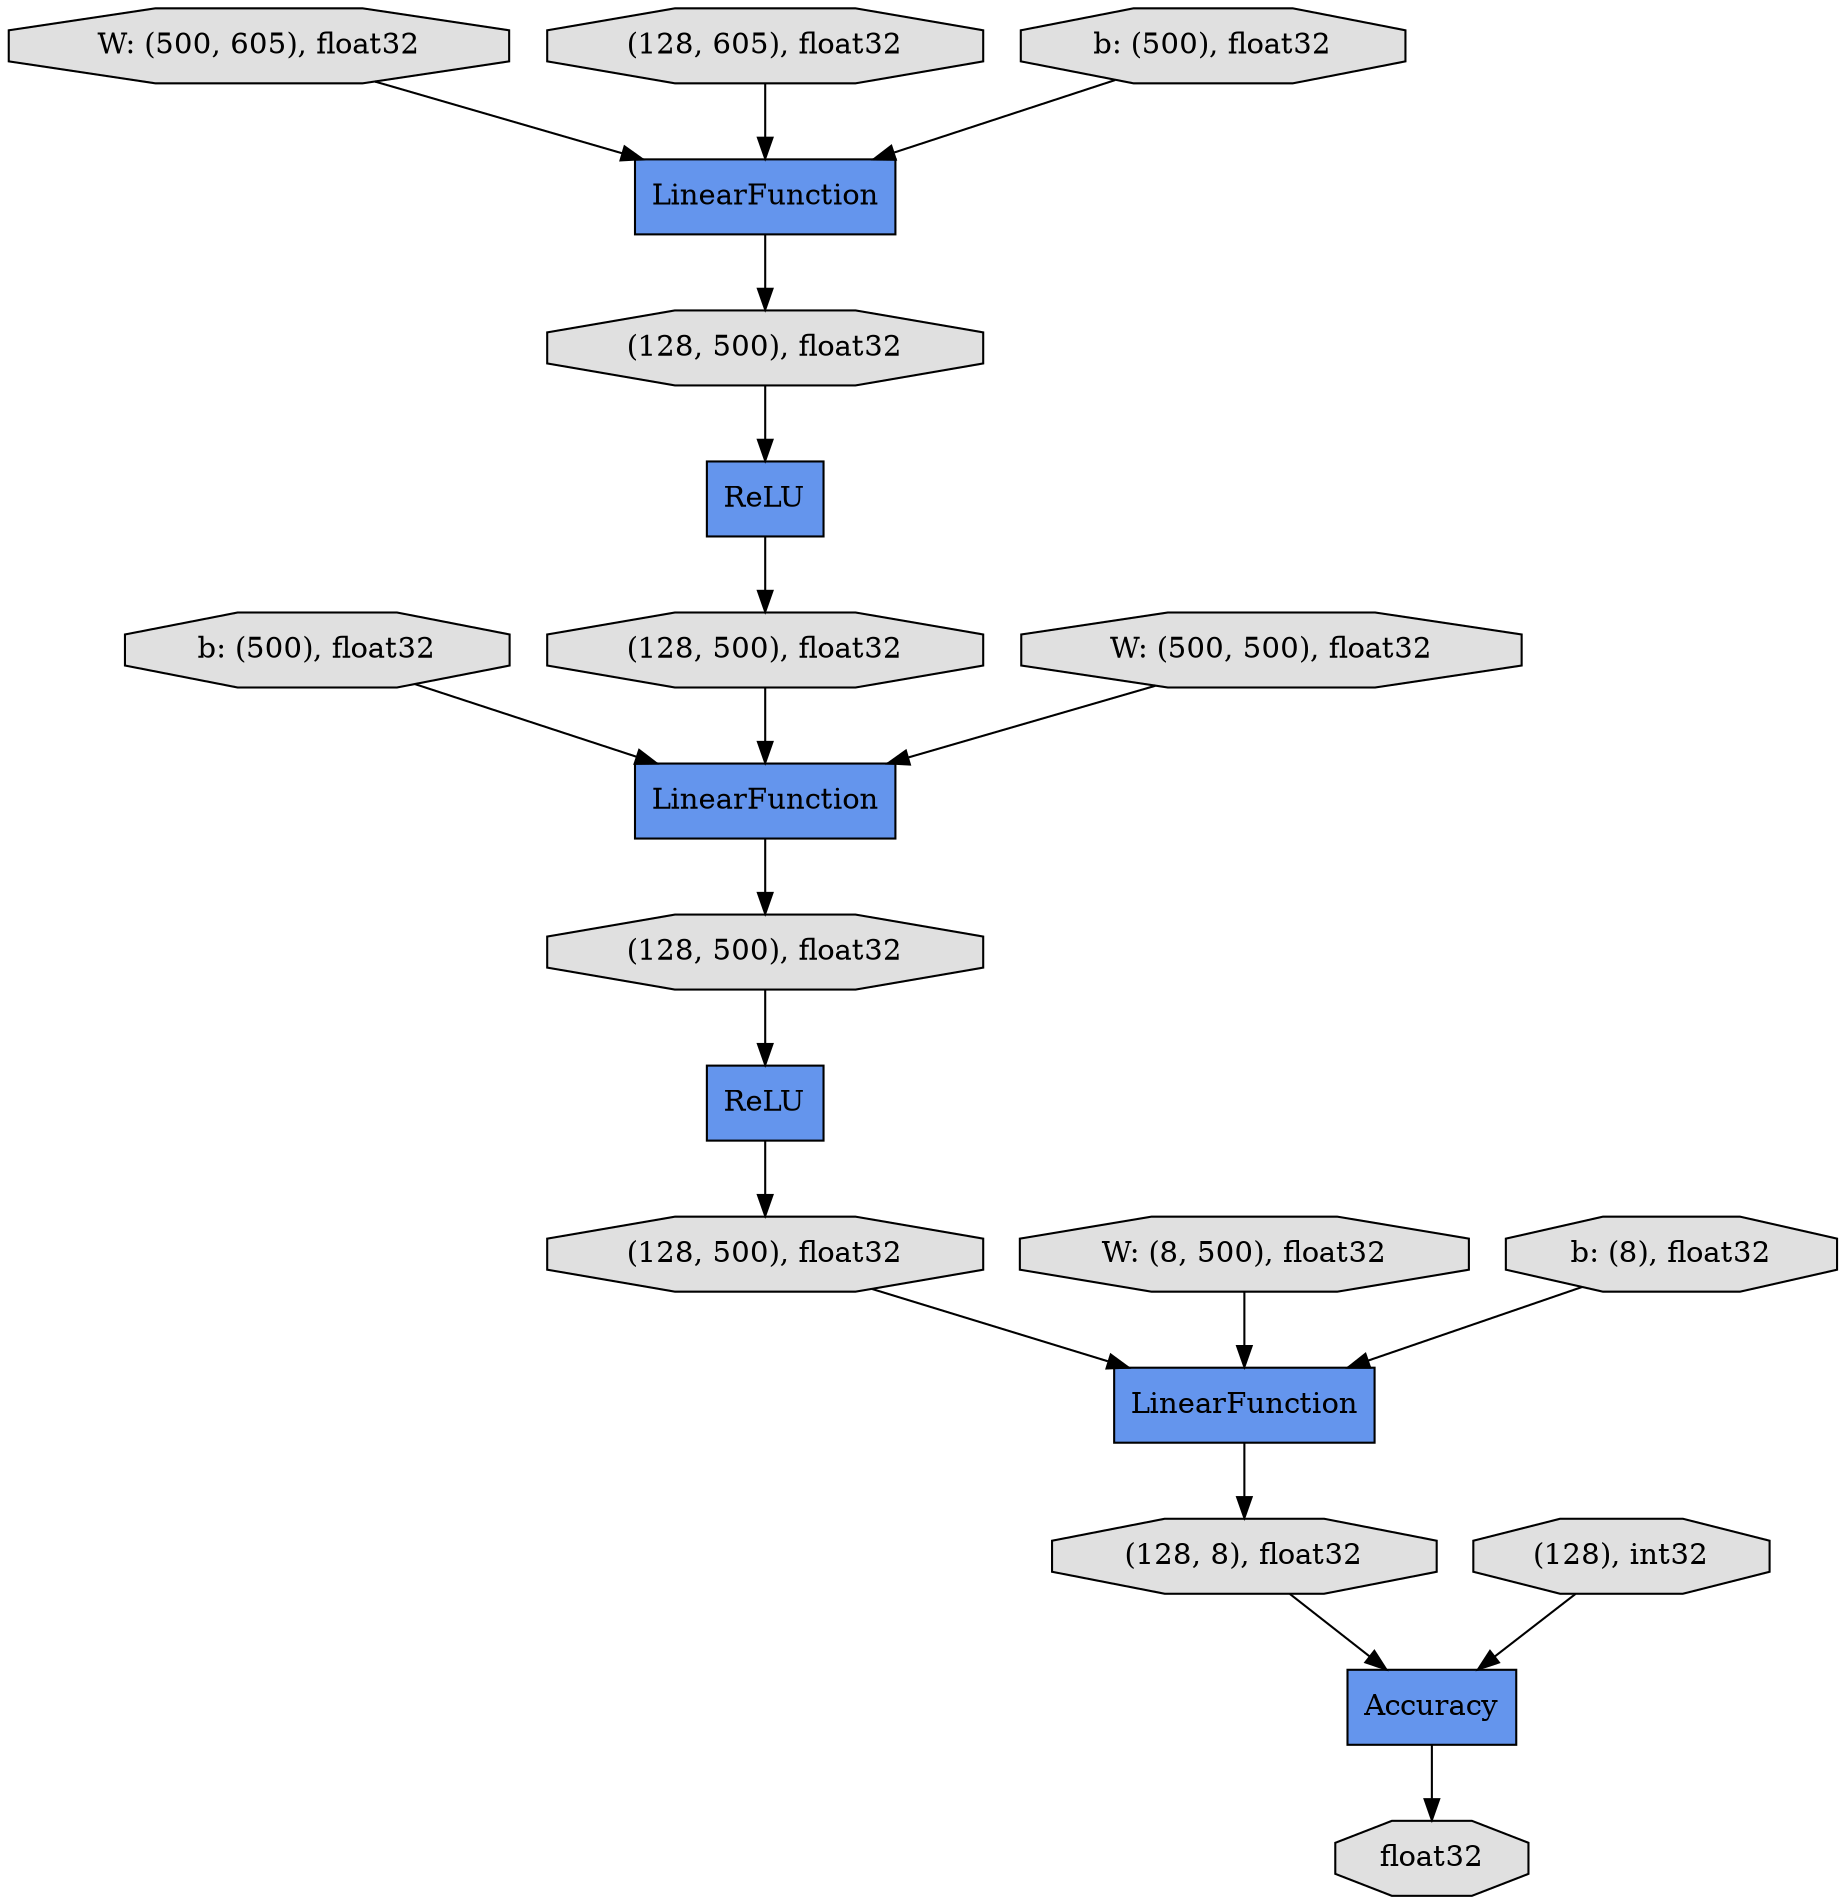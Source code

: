 digraph graphname{rankdir=TB;4594566160 [shape="record",style="filled",fillcolor="#6495ED",label="Accuracy"];4594568528 [shape="record",style="filled",fillcolor="#6495ED",label="LinearFunction"];4594567888 [shape="octagon",style="filled",fillcolor="#E0E0E0",label="(128, 500), float32"];4594520144 [shape="octagon",style="filled",fillcolor="#E0E0E0",label="b: (500), float32"];4594568464 [shape="record",style="filled",fillcolor="#6495ED",label="ReLU"];4595306640 [shape="octagon",style="filled",fillcolor="#E0E0E0",label="float32"];4570620304 [shape="octagon",style="filled",fillcolor="#E0E0E0",label="W: (500, 605), float32"];4594566864 [shape="octagon",style="filled",fillcolor="#E0E0E0",label="(128, 8), float32"];4594566096 [shape="octagon",style="filled",fillcolor="#E0E0E0",label="(128, 500), float32"];4594568144 [shape="octagon",style="filled",fillcolor="#E0E0E0",label="(128, 605), float32"];4594567952 [shape="octagon",style="filled",fillcolor="#E0E0E0",label="(128, 500), float32"];4570620816 [shape="octagon",style="filled",fillcolor="#E0E0E0",label="b: (500), float32"];4594567504 [shape="record",style="filled",fillcolor="#6495ED",label="LinearFunction"];4594568336 [shape="record",style="filled",fillcolor="#6495ED",label="ReLU"];4594522512 [shape="octagon",style="filled",fillcolor="#E0E0E0",label="W: (8, 500), float32"];4594568848 [shape="record",style="filled",fillcolor="#6495ED",label="LinearFunction"];4594520208 [shape="octagon",style="filled",fillcolor="#E0E0E0",label="W: (500, 500), float32"];4594569168 [shape="octagon",style="filled",fillcolor="#E0E0E0",label="(128), int32"];4594566480 [shape="octagon",style="filled",fillcolor="#E0E0E0",label="(128, 500), float32"];4594522832 [shape="octagon",style="filled",fillcolor="#E0E0E0",label="b: (8), float32"];4594566864 -> 4594566160;4594568528 -> 4594566480;4594568336 -> 4594566096;4594566480 -> 4594568336;4594520208 -> 4594568528;4594567952 -> 4594568528;4594566096 -> 4594567504;4594522832 -> 4594567504;4570620304 -> 4594568848;4594569168 -> 4594566160;4594567888 -> 4594568464;4594566160 -> 4595306640;4570620816 -> 4594568848;4594568144 -> 4594568848;4594568464 -> 4594567952;4594522512 -> 4594567504;4594568848 -> 4594567888;4594567504 -> 4594566864;4594520144 -> 4594568528;}